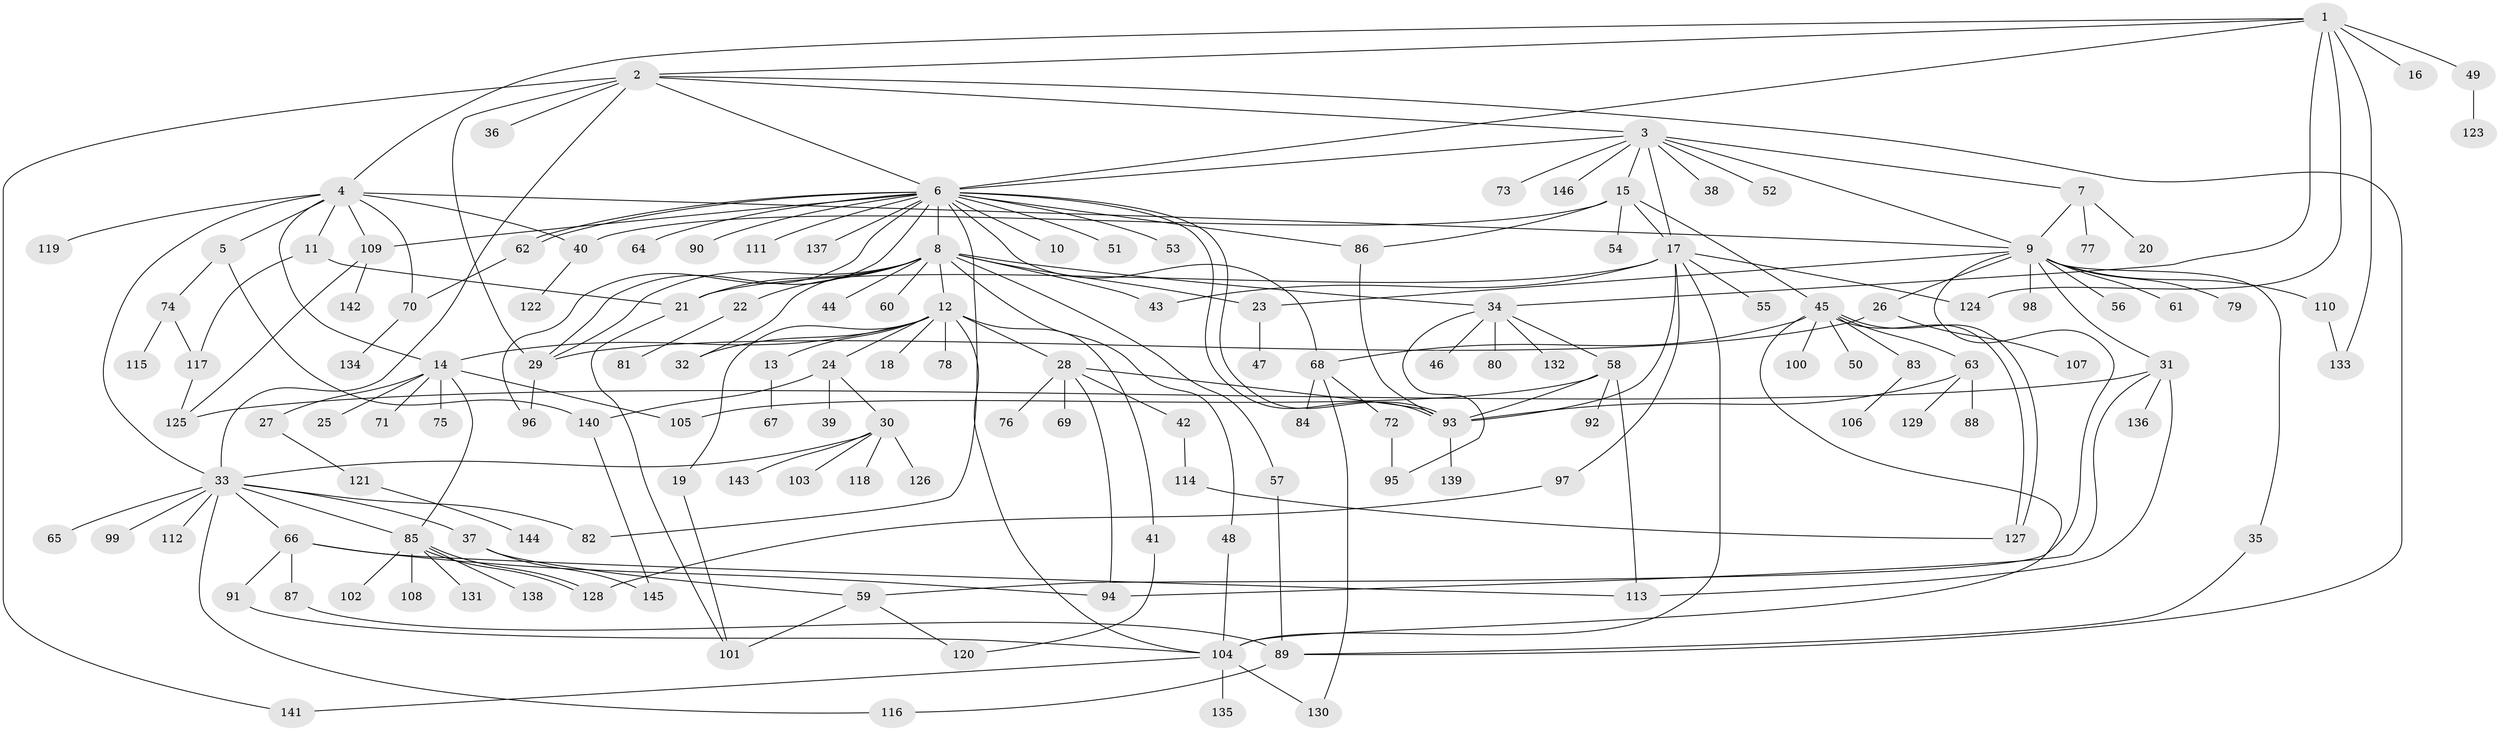 // coarse degree distribution, {16: 0.0136986301369863, 8: 0.0136986301369863, 9: 0.0410958904109589, 3: 0.1232876712328767, 23: 0.0136986301369863, 12: 0.0273972602739726, 1: 0.4383561643835616, 10: 0.0136986301369863, 2: 0.1917808219178082, 4: 0.0547945205479452, 6: 0.0273972602739726, 11: 0.0136986301369863, 5: 0.0273972602739726}
// Generated by graph-tools (version 1.1) at 2025/18/03/04/25 18:18:28]
// undirected, 146 vertices, 208 edges
graph export_dot {
graph [start="1"]
  node [color=gray90,style=filled];
  1;
  2;
  3;
  4;
  5;
  6;
  7;
  8;
  9;
  10;
  11;
  12;
  13;
  14;
  15;
  16;
  17;
  18;
  19;
  20;
  21;
  22;
  23;
  24;
  25;
  26;
  27;
  28;
  29;
  30;
  31;
  32;
  33;
  34;
  35;
  36;
  37;
  38;
  39;
  40;
  41;
  42;
  43;
  44;
  45;
  46;
  47;
  48;
  49;
  50;
  51;
  52;
  53;
  54;
  55;
  56;
  57;
  58;
  59;
  60;
  61;
  62;
  63;
  64;
  65;
  66;
  67;
  68;
  69;
  70;
  71;
  72;
  73;
  74;
  75;
  76;
  77;
  78;
  79;
  80;
  81;
  82;
  83;
  84;
  85;
  86;
  87;
  88;
  89;
  90;
  91;
  92;
  93;
  94;
  95;
  96;
  97;
  98;
  99;
  100;
  101;
  102;
  103;
  104;
  105;
  106;
  107;
  108;
  109;
  110;
  111;
  112;
  113;
  114;
  115;
  116;
  117;
  118;
  119;
  120;
  121;
  122;
  123;
  124;
  125;
  126;
  127;
  128;
  129;
  130;
  131;
  132;
  133;
  134;
  135;
  136;
  137;
  138;
  139;
  140;
  141;
  142;
  143;
  144;
  145;
  146;
  1 -- 2;
  1 -- 4;
  1 -- 6;
  1 -- 16;
  1 -- 34;
  1 -- 49;
  1 -- 124;
  1 -- 133;
  2 -- 3;
  2 -- 6;
  2 -- 29;
  2 -- 33;
  2 -- 36;
  2 -- 89;
  2 -- 141;
  3 -- 6;
  3 -- 7;
  3 -- 9;
  3 -- 15;
  3 -- 17;
  3 -- 38;
  3 -- 52;
  3 -- 73;
  3 -- 146;
  4 -- 5;
  4 -- 9;
  4 -- 11;
  4 -- 14;
  4 -- 33;
  4 -- 40;
  4 -- 70;
  4 -- 109;
  4 -- 119;
  5 -- 74;
  5 -- 140;
  6 -- 8;
  6 -- 10;
  6 -- 29;
  6 -- 51;
  6 -- 53;
  6 -- 62;
  6 -- 62;
  6 -- 64;
  6 -- 68;
  6 -- 82;
  6 -- 86;
  6 -- 90;
  6 -- 93;
  6 -- 93;
  6 -- 96;
  6 -- 109;
  6 -- 111;
  6 -- 137;
  7 -- 9;
  7 -- 20;
  7 -- 77;
  8 -- 12;
  8 -- 21;
  8 -- 22;
  8 -- 23;
  8 -- 29;
  8 -- 32;
  8 -- 34;
  8 -- 43;
  8 -- 44;
  8 -- 48;
  8 -- 57;
  8 -- 60;
  9 -- 23;
  9 -- 26;
  9 -- 31;
  9 -- 35;
  9 -- 56;
  9 -- 59;
  9 -- 61;
  9 -- 79;
  9 -- 98;
  9 -- 110;
  11 -- 21;
  11 -- 117;
  12 -- 13;
  12 -- 14;
  12 -- 18;
  12 -- 19;
  12 -- 24;
  12 -- 28;
  12 -- 32;
  12 -- 41;
  12 -- 78;
  12 -- 104;
  13 -- 67;
  14 -- 25;
  14 -- 27;
  14 -- 71;
  14 -- 75;
  14 -- 85;
  14 -- 105;
  15 -- 17;
  15 -- 40;
  15 -- 45;
  15 -- 54;
  15 -- 86;
  17 -- 21;
  17 -- 43;
  17 -- 55;
  17 -- 93;
  17 -- 97;
  17 -- 104;
  17 -- 124;
  19 -- 101;
  21 -- 101;
  22 -- 81;
  23 -- 47;
  24 -- 30;
  24 -- 39;
  24 -- 140;
  26 -- 29;
  26 -- 107;
  27 -- 121;
  28 -- 42;
  28 -- 69;
  28 -- 76;
  28 -- 93;
  28 -- 94;
  29 -- 96;
  30 -- 33;
  30 -- 103;
  30 -- 118;
  30 -- 126;
  30 -- 143;
  31 -- 94;
  31 -- 113;
  31 -- 125;
  31 -- 136;
  33 -- 37;
  33 -- 65;
  33 -- 66;
  33 -- 82;
  33 -- 85;
  33 -- 99;
  33 -- 112;
  33 -- 116;
  34 -- 46;
  34 -- 58;
  34 -- 80;
  34 -- 95;
  34 -- 132;
  35 -- 89;
  37 -- 59;
  37 -- 145;
  40 -- 122;
  41 -- 120;
  42 -- 114;
  45 -- 50;
  45 -- 63;
  45 -- 68;
  45 -- 83;
  45 -- 100;
  45 -- 104;
  45 -- 127;
  45 -- 127;
  48 -- 104;
  49 -- 123;
  57 -- 89;
  58 -- 92;
  58 -- 93;
  58 -- 105;
  58 -- 113;
  59 -- 101;
  59 -- 120;
  62 -- 70;
  63 -- 88;
  63 -- 93;
  63 -- 129;
  66 -- 87;
  66 -- 91;
  66 -- 94;
  66 -- 113;
  68 -- 72;
  68 -- 84;
  68 -- 130;
  70 -- 134;
  72 -- 95;
  74 -- 115;
  74 -- 117;
  83 -- 106;
  85 -- 102;
  85 -- 108;
  85 -- 128;
  85 -- 128;
  85 -- 131;
  85 -- 138;
  86 -- 93;
  87 -- 89;
  89 -- 116;
  91 -- 104;
  93 -- 139;
  97 -- 128;
  104 -- 130;
  104 -- 135;
  104 -- 141;
  109 -- 125;
  109 -- 142;
  110 -- 133;
  114 -- 127;
  117 -- 125;
  121 -- 144;
  140 -- 145;
}

